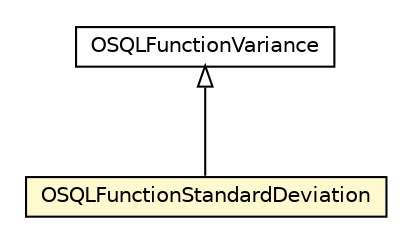 #!/usr/local/bin/dot
#
# Class diagram 
# Generated by UMLGraph version R5_6-24-gf6e263 (http://www.umlgraph.org/)
#

digraph G {
	edge [fontname="Helvetica",fontsize=10,labelfontname="Helvetica",labelfontsize=10];
	node [fontname="Helvetica",fontsize=10,shape=plaintext];
	nodesep=0.25;
	ranksep=0.5;
	// com.orientechnologies.orient.core.sql.functions.stat.OSQLFunctionVariance
	c5973477 [label=<<table title="com.orientechnologies.orient.core.sql.functions.stat.OSQLFunctionVariance" border="0" cellborder="1" cellspacing="0" cellpadding="2" port="p" href="./OSQLFunctionVariance.html">
		<tr><td><table border="0" cellspacing="0" cellpadding="1">
<tr><td align="center" balign="center"> OSQLFunctionVariance </td></tr>
		</table></td></tr>
		</table>>, URL="./OSQLFunctionVariance.html", fontname="Helvetica", fontcolor="black", fontsize=10.0];
	// com.orientechnologies.orient.core.sql.functions.stat.OSQLFunctionStandardDeviation
	c5973481 [label=<<table title="com.orientechnologies.orient.core.sql.functions.stat.OSQLFunctionStandardDeviation" border="0" cellborder="1" cellspacing="0" cellpadding="2" port="p" bgcolor="lemonChiffon" href="./OSQLFunctionStandardDeviation.html">
		<tr><td><table border="0" cellspacing="0" cellpadding="1">
<tr><td align="center" balign="center"> OSQLFunctionStandardDeviation </td></tr>
		</table></td></tr>
		</table>>, URL="./OSQLFunctionStandardDeviation.html", fontname="Helvetica", fontcolor="black", fontsize=10.0];
	//com.orientechnologies.orient.core.sql.functions.stat.OSQLFunctionStandardDeviation extends com.orientechnologies.orient.core.sql.functions.stat.OSQLFunctionVariance
	c5973477:p -> c5973481:p [dir=back,arrowtail=empty];
}

